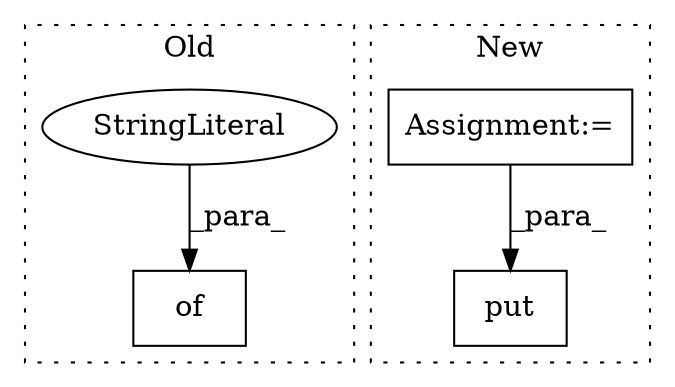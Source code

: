 digraph G {
subgraph cluster0 {
1 [label="of" a="32" s="2250,2261" l="3,1" shape="box"];
3 [label="StringLiteral" a="45" s="2253" l="4" shape="ellipse"];
label = "Old";
style="dotted";
}
subgraph cluster1 {
2 [label="put" a="32" s="2223,2303" l="4,1" shape="box"];
4 [label="Assignment:=" a="7" s="2164" l="14" shape="box"];
label = "New";
style="dotted";
}
3 -> 1 [label="_para_"];
4 -> 2 [label="_para_"];
}